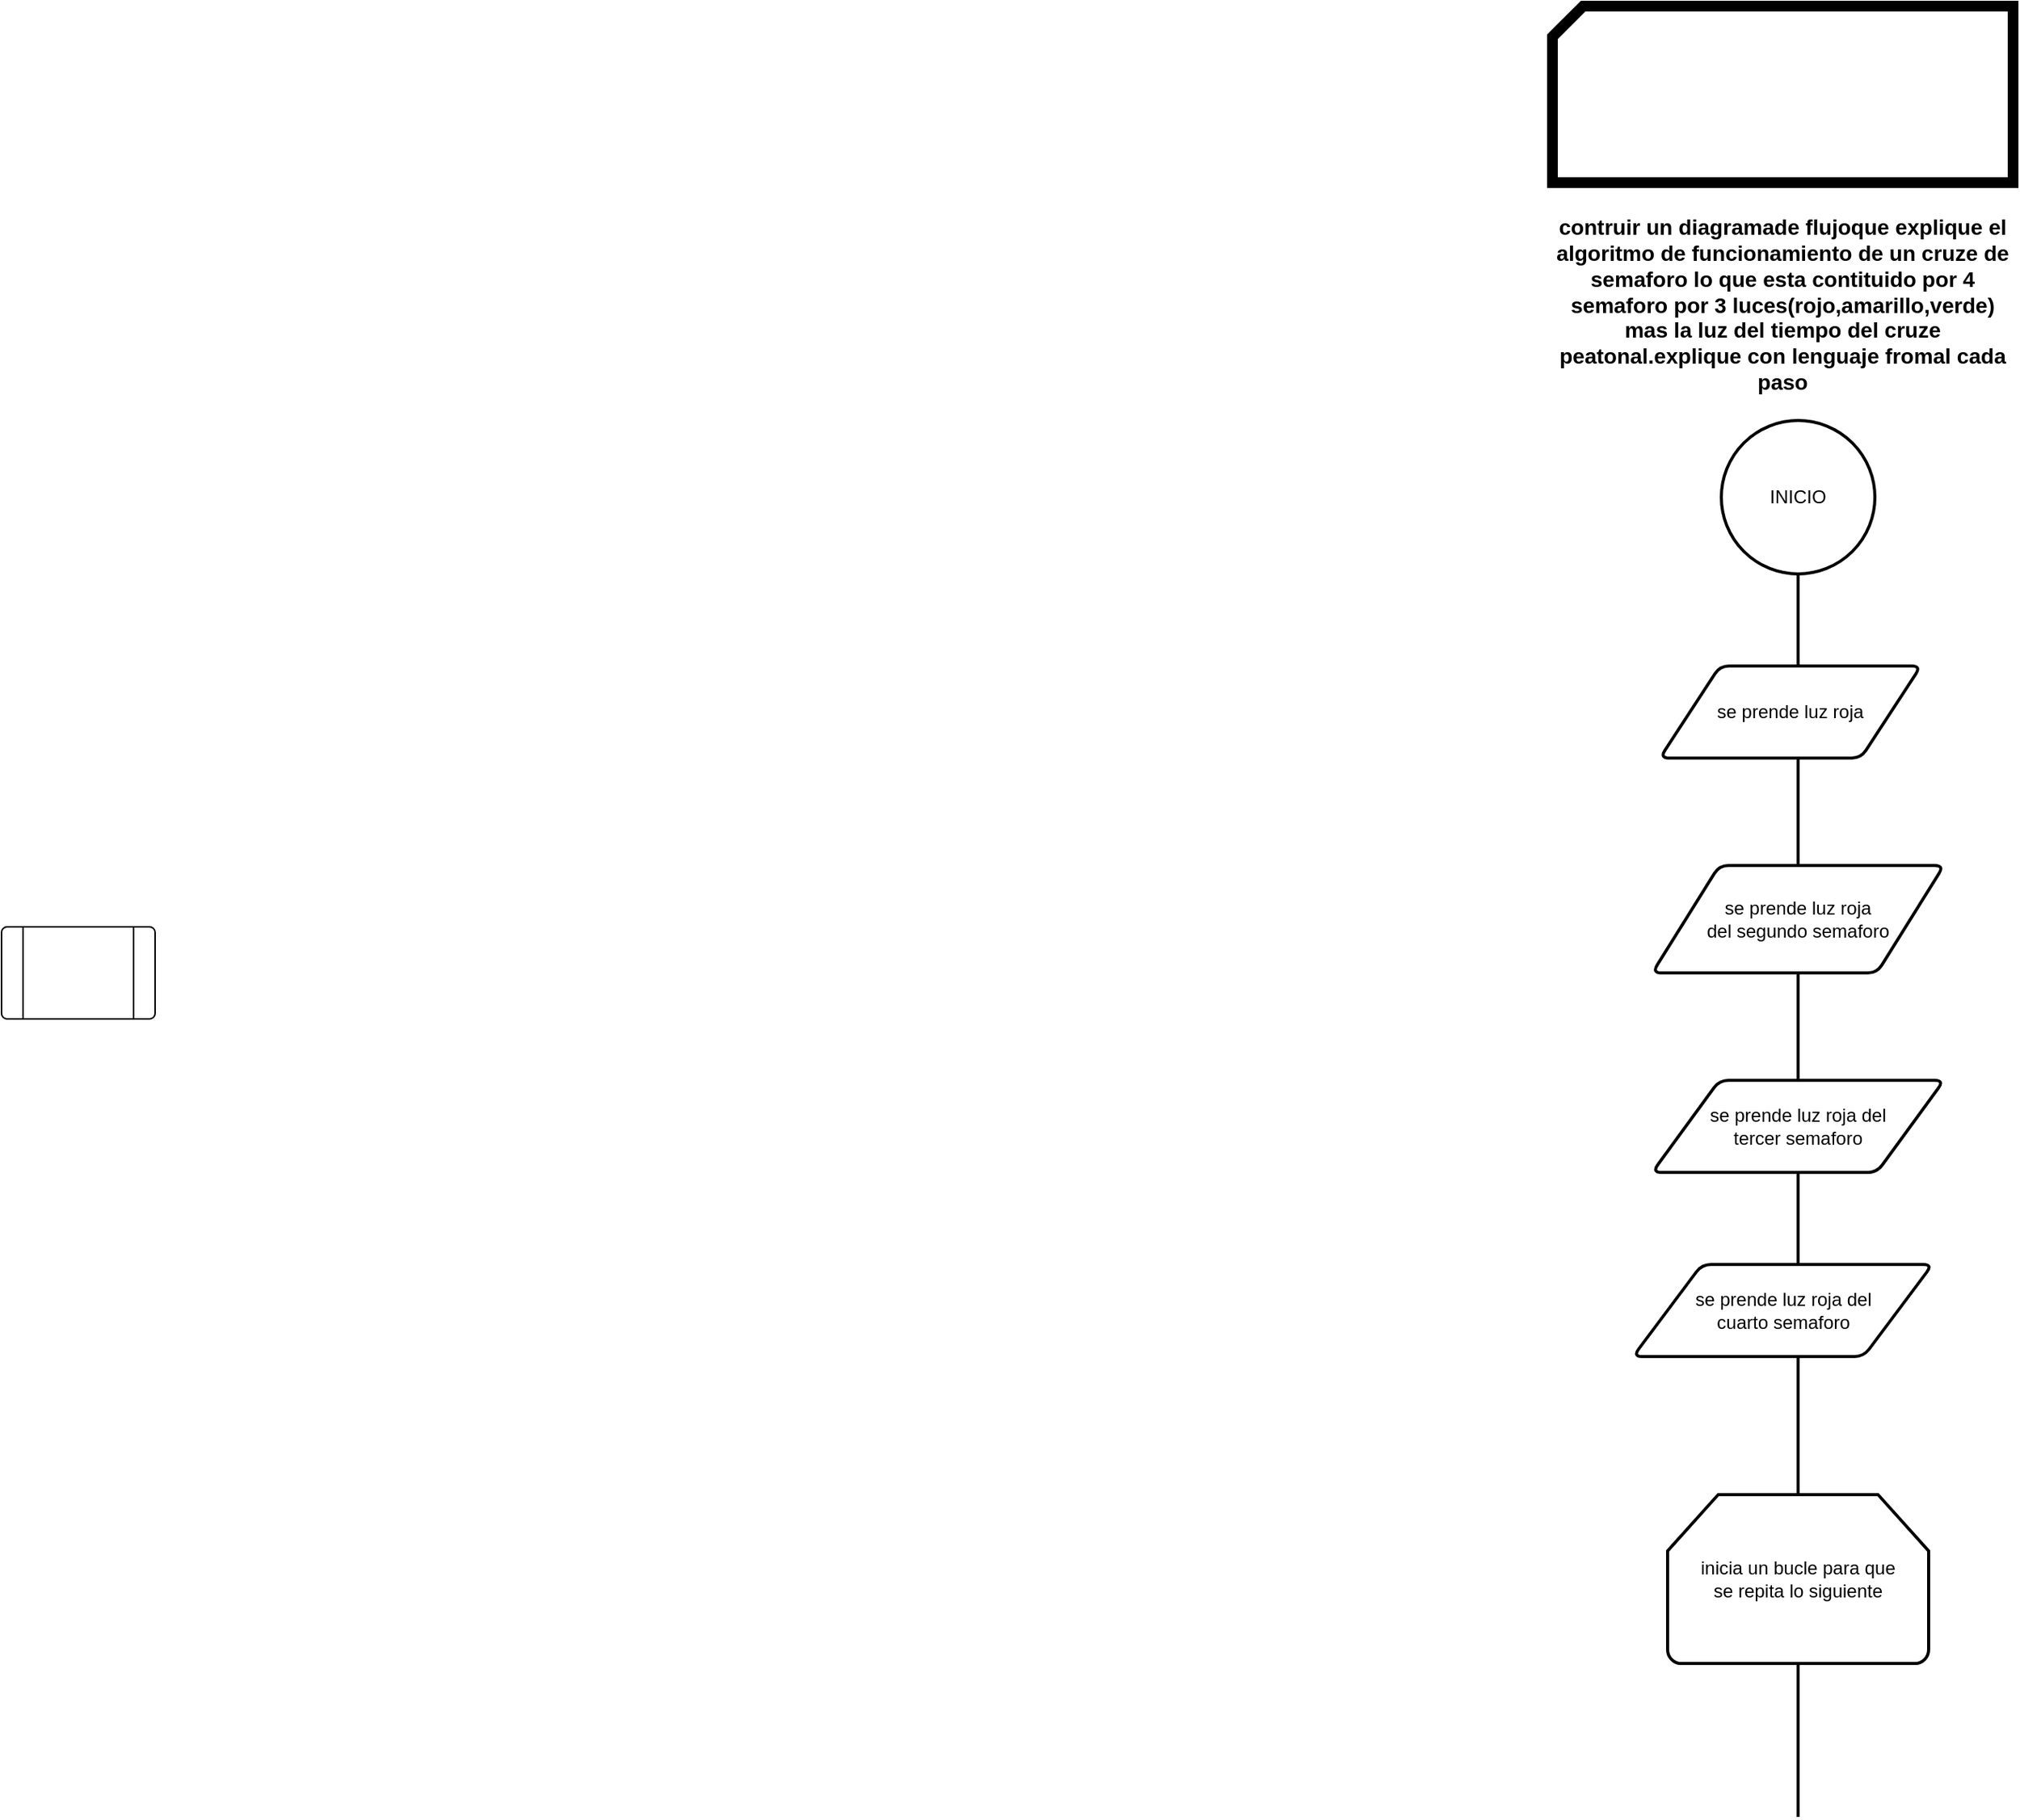 <mxfile version="24.7.17">
  <diagram name="Page-1" id="zTSZtDhjhZTsCDNrap-G">
    <mxGraphModel dx="2364" dy="796" grid="1" gridSize="10" guides="1" tooltips="1" connect="1" arrows="1" fold="1" page="1" pageScale="1" pageWidth="850" pageHeight="1100" math="0" shadow="0">
      <root>
        <mxCell id="0" />
        <mxCell id="1" parent="0" />
        <mxCell id="cXiiE8XV0fkhPSOFfP1I-8" value="INICIO" style="strokeWidth=2;html=1;shape=mxgraph.flowchart.start_2;whiteSpace=wrap;" vertex="1" parent="1">
          <mxGeometry x="390" y="450" width="100" height="100" as="geometry" />
        </mxCell>
        <mxCell id="cXiiE8XV0fkhPSOFfP1I-13" value="" style="verticalLabelPosition=bottom;verticalAlign=top;html=1;shape=process;whiteSpace=wrap;rounded=1;size=0.14;arcSize=6;" vertex="1" parent="1">
          <mxGeometry x="-730" y="780" width="100" height="60" as="geometry" />
        </mxCell>
        <mxCell id="cXiiE8XV0fkhPSOFfP1I-14" value="" style="line;strokeWidth=2;direction=south;html=1;" vertex="1" parent="1">
          <mxGeometry x="435" y="550" width="10" height="110" as="geometry" />
        </mxCell>
        <mxCell id="cXiiE8XV0fkhPSOFfP1I-15" value="se prende luz roja" style="shape=parallelogram;html=1;strokeWidth=2;perimeter=parallelogramPerimeter;whiteSpace=wrap;rounded=1;arcSize=12;size=0.23;" vertex="1" parent="1">
          <mxGeometry x="350" y="610" width="170" height="60" as="geometry" />
        </mxCell>
        <mxCell id="cXiiE8XV0fkhPSOFfP1I-16" value="" style="line;strokeWidth=2;direction=south;html=1;" vertex="1" parent="1">
          <mxGeometry x="435" y="670" width="10" height="80" as="geometry" />
        </mxCell>
        <mxCell id="cXiiE8XV0fkhPSOFfP1I-17" value="&lt;div&gt;se prende luz roja&lt;/div&gt;&lt;div&gt;del segundo semaforo&lt;br&gt;&lt;/div&gt;" style="shape=parallelogram;html=1;strokeWidth=2;perimeter=parallelogramPerimeter;whiteSpace=wrap;rounded=1;arcSize=12;size=0.23;" vertex="1" parent="1">
          <mxGeometry x="345" y="740" width="190" height="70" as="geometry" />
        </mxCell>
        <mxCell id="cXiiE8XV0fkhPSOFfP1I-18" value="" style="line;strokeWidth=2;direction=south;html=1;" vertex="1" parent="1">
          <mxGeometry x="435" y="810" width="10" height="70" as="geometry" />
        </mxCell>
        <mxCell id="cXiiE8XV0fkhPSOFfP1I-19" value="&lt;div&gt;se prende luz roja del&lt;/div&gt;&lt;div&gt;tercer semaforo&lt;br&gt;&lt;/div&gt;" style="shape=parallelogram;html=1;strokeWidth=2;perimeter=parallelogramPerimeter;whiteSpace=wrap;rounded=1;arcSize=12;size=0.23;" vertex="1" parent="1">
          <mxGeometry x="345" y="880" width="190" height="60" as="geometry" />
        </mxCell>
        <mxCell id="cXiiE8XV0fkhPSOFfP1I-20" value="" style="line;strokeWidth=2;direction=south;html=1;" vertex="1" parent="1">
          <mxGeometry x="435" y="940" width="10" height="70" as="geometry" />
        </mxCell>
        <mxCell id="cXiiE8XV0fkhPSOFfP1I-21" value="&lt;div&gt;se prende luz roja del &lt;br&gt;&lt;/div&gt;&lt;div&gt;cuarto semaforo&lt;br&gt;&lt;/div&gt;" style="shape=parallelogram;html=1;strokeWidth=2;perimeter=parallelogramPerimeter;whiteSpace=wrap;rounded=1;arcSize=12;size=0.23;" vertex="1" parent="1">
          <mxGeometry x="332.5" y="1000" width="195" height="60" as="geometry" />
        </mxCell>
        <mxCell id="cXiiE8XV0fkhPSOFfP1I-22" value="" style="line;strokeWidth=2;direction=south;html=1;" vertex="1" parent="1">
          <mxGeometry x="435" y="1060" width="10" height="100" as="geometry" />
        </mxCell>
        <mxCell id="cXiiE8XV0fkhPSOFfP1I-23" value="&lt;div&gt;inicia un bucle para que&lt;/div&gt;&lt;div&gt;se repita lo siguiente&lt;br&gt;&lt;/div&gt;" style="strokeWidth=2;html=1;shape=mxgraph.flowchart.loop_limit;whiteSpace=wrap;" vertex="1" parent="1">
          <mxGeometry x="355" y="1150" width="170" height="110" as="geometry" />
        </mxCell>
        <mxCell id="cXiiE8XV0fkhPSOFfP1I-24" value="" style="line;strokeWidth=2;direction=south;html=1;" vertex="1" parent="1">
          <mxGeometry x="435" y="1260" width="10" height="100" as="geometry" />
        </mxCell>
        <mxCell id="cXiiE8XV0fkhPSOFfP1I-25" value="&lt;h3&gt;contruir un diagramade flujoque explique el algoritmo de funcionamiento de un cruze de semaforo lo que esta contituido por 4 semaforo por 3 luces(rojo,amarillo,verde) mas la luz del tiempo del cruze peatonal.explique con lenguaje fromal cada paso &lt;br&gt;&lt;/h3&gt;" style="verticalLabelPosition=bottom;verticalAlign=top;html=1;shape=card;whiteSpace=wrap;size=20;arcSize=12;gradientColor=none;rounded=0;strokeWidth=7;" vertex="1" parent="1">
          <mxGeometry x="280" y="180" width="300" height="115" as="geometry" />
        </mxCell>
      </root>
    </mxGraphModel>
  </diagram>
</mxfile>
